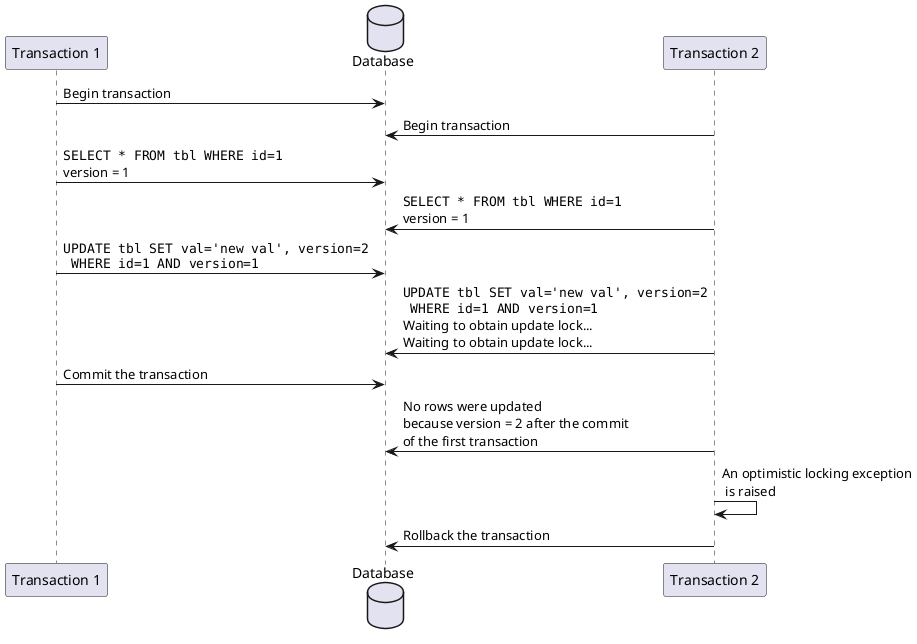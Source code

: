 @startuml
participant "Transaction 1" as TX1
database    Database      as DB
participant "Transaction 2" as TX2
TX1 -> DB : Begin transaction
TX2 -> DB : Begin transaction
TX1 -> DB : ""SELECT * FROM tbl WHERE id=1""\nversion = 1
TX2 -> DB : ""SELECT * FROM tbl WHERE id=1""\nversion = 1
TX1 -> DB : ""UPDATE tbl SET val='new val', version=2""\n"" WHERE id=1 AND version=1""
TX2 -> DB : ""UPDATE tbl SET val='new val', version=2""\n"" WHERE id=1 AND version=1""\nWaiting to obtain update lock...\nWaiting to obtain update lock...
TX1 -> DB : Commit the transaction
TX2 -> DB : No rows were updated\nbecause version = 2 after the commit\nof the first transaction
TX2 -> TX2 : An optimistic locking exception\n is raised
TX2 -> DB : Rollback the transaction
@enduml